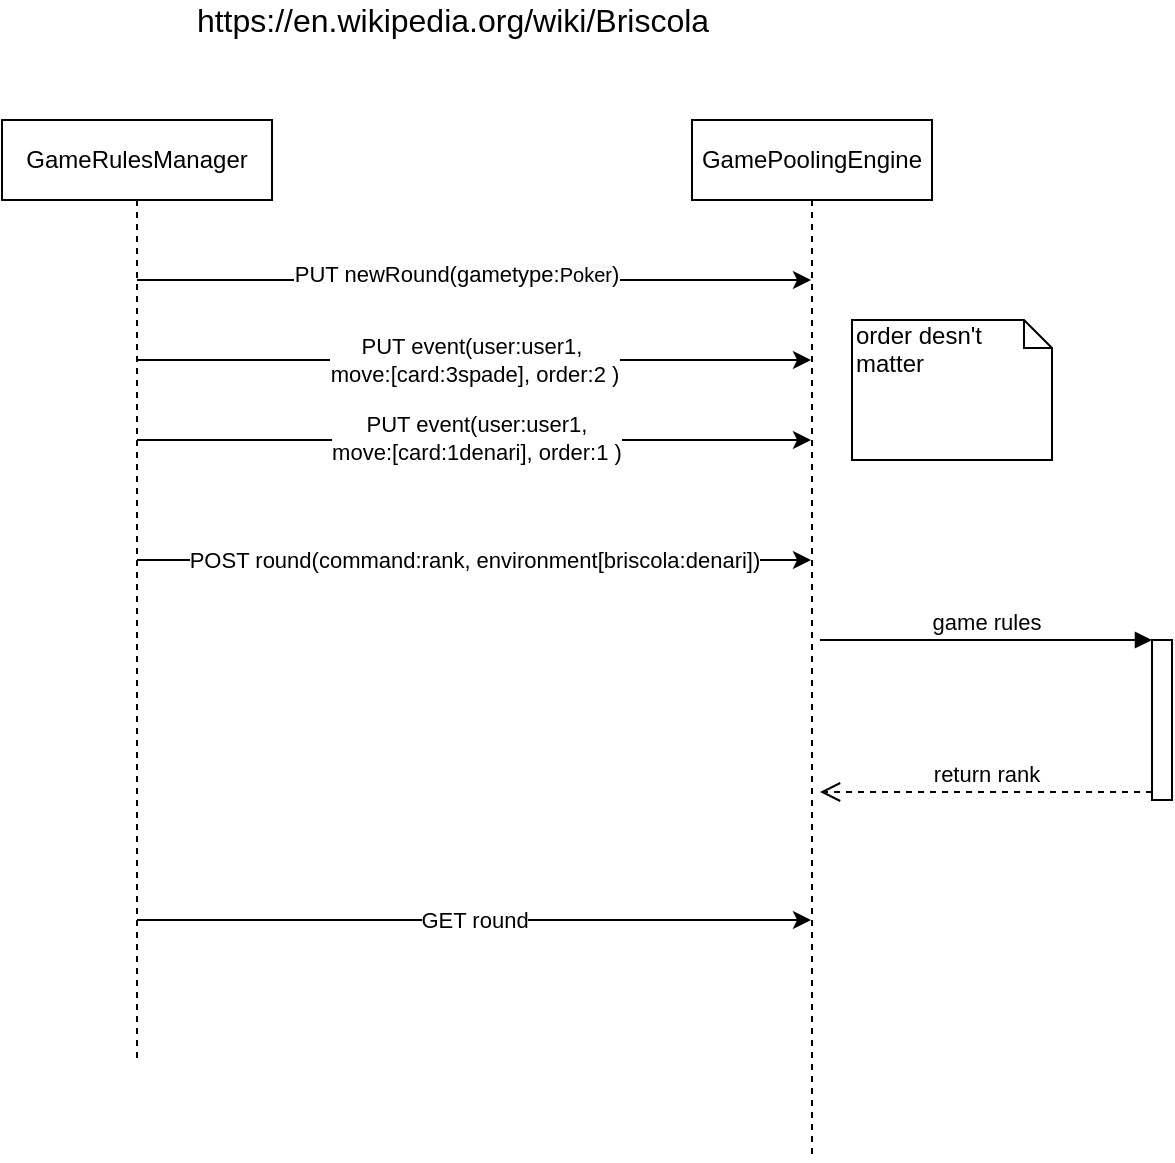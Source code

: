 <mxfile version="13.7.5" type="device"><diagram id="qYKpf0zrZRCaCJvC7M0Z" name="Page-1"><mxGraphModel dx="1343" dy="579" grid="1" gridSize="10" guides="1" tooltips="1" connect="1" arrows="1" fold="1" page="1" pageScale="1" pageWidth="827" pageHeight="1169" math="0" shadow="0"><root><mxCell id="0"/><mxCell id="1" parent="0"/><mxCell id="IRLIU-4GHDnjRGdWgnqE-1" value="&lt;font style=&quot;font-size: 16px&quot;&gt;https://en.wikipedia.org/wiki/Briscola&lt;/font&gt;" style="text;html=1;align=center;verticalAlign=middle;resizable=0;points=[];autosize=1;" vertex="1" parent="1"><mxGeometry x="55" y="60" width="270" height="20" as="geometry"/></mxCell><mxCell id="IRLIU-4GHDnjRGdWgnqE-6" value="PUT event(user:user1,&amp;nbsp;&lt;br&gt;move:[card:3spade], order:2 )" style="edgeStyle=orthogonalEdgeStyle;rounded=0;orthogonalLoop=1;jettySize=auto;html=1;" edge="1" parent="1" source="IRLIU-4GHDnjRGdWgnqE-2" target="IRLIU-4GHDnjRGdWgnqE-4"><mxGeometry relative="1" as="geometry"><Array as="points"><mxPoint x="110" y="240"/><mxPoint x="110" y="240"/></Array></mxGeometry></mxCell><mxCell id="IRLIU-4GHDnjRGdWgnqE-7" style="edgeStyle=orthogonalEdgeStyle;rounded=0;orthogonalLoop=1;jettySize=auto;html=1;" edge="1" parent="1" source="IRLIU-4GHDnjRGdWgnqE-2" target="IRLIU-4GHDnjRGdWgnqE-4"><mxGeometry relative="1" as="geometry"><Array as="points"><mxPoint x="160" y="200"/><mxPoint x="160" y="200"/></Array></mxGeometry></mxCell><mxCell id="IRLIU-4GHDnjRGdWgnqE-8" value="PUT newRound(gametype:&lt;span style=&quot;font-size: 10px ; background-color: rgb(248 , 249 , 250)&quot;&gt;Poker&lt;/span&gt;)" style="edgeLabel;html=1;align=center;verticalAlign=middle;resizable=0;points=[];" vertex="1" connectable="0" parent="IRLIU-4GHDnjRGdWgnqE-7"><mxGeometry x="-0.043" y="4" relative="1" as="geometry"><mxPoint x="-2" y="1" as="offset"/></mxGeometry></mxCell><mxCell id="IRLIU-4GHDnjRGdWgnqE-12" style="edgeStyle=orthogonalEdgeStyle;rounded=0;orthogonalLoop=1;jettySize=auto;html=1;" edge="1" parent="1" source="IRLIU-4GHDnjRGdWgnqE-2" target="IRLIU-4GHDnjRGdWgnqE-4"><mxGeometry relative="1" as="geometry"><mxPoint x="300" y="345" as="targetPoint"/><Array as="points"><mxPoint x="200" y="280"/><mxPoint x="200" y="280"/></Array></mxGeometry></mxCell><mxCell id="IRLIU-4GHDnjRGdWgnqE-13" value="PUT event(user:user1, &lt;br&gt;move:[card:1denari], order:1 )" style="edgeLabel;html=1;align=center;verticalAlign=middle;resizable=0;points=[];" vertex="1" connectable="0" parent="IRLIU-4GHDnjRGdWgnqE-12"><mxGeometry x="0.055" y="9" relative="1" as="geometry"><mxPoint x="-9" y="8" as="offset"/></mxGeometry></mxCell><mxCell id="IRLIU-4GHDnjRGdWgnqE-14" value="GET round" style="edgeStyle=orthogonalEdgeStyle;rounded=0;orthogonalLoop=1;jettySize=auto;html=1;" edge="1" parent="1" source="IRLIU-4GHDnjRGdWgnqE-2" target="IRLIU-4GHDnjRGdWgnqE-4"><mxGeometry relative="1" as="geometry"><Array as="points"><mxPoint x="190" y="520"/><mxPoint x="190" y="520"/></Array></mxGeometry></mxCell><mxCell id="IRLIU-4GHDnjRGdWgnqE-16" value="POST round(command:rank, environment[briscola:denari])" style="edgeStyle=orthogonalEdgeStyle;rounded=0;orthogonalLoop=1;jettySize=auto;html=1;" edge="1" parent="1" source="IRLIU-4GHDnjRGdWgnqE-2" target="IRLIU-4GHDnjRGdWgnqE-4"><mxGeometry relative="1" as="geometry"><Array as="points"><mxPoint x="120" y="340"/><mxPoint x="120" y="340"/></Array></mxGeometry></mxCell><mxCell id="IRLIU-4GHDnjRGdWgnqE-2" value="GameRulesManager" style="shape=umlLifeline;perimeter=lifelinePerimeter;whiteSpace=wrap;html=1;container=1;collapsible=0;recursiveResize=0;outlineConnect=0;" vertex="1" parent="1"><mxGeometry x="-35" y="120" width="135" height="470" as="geometry"/></mxCell><mxCell id="IRLIU-4GHDnjRGdWgnqE-4" value="GamePoolingEngine" style="shape=umlLifeline;perimeter=lifelinePerimeter;whiteSpace=wrap;html=1;container=1;collapsible=0;recursiveResize=0;outlineConnect=0;" vertex="1" parent="1"><mxGeometry x="310" y="120" width="120" height="520" as="geometry"/></mxCell><mxCell id="IRLIU-4GHDnjRGdWgnqE-9" value="" style="html=1;points=[];perimeter=orthogonalPerimeter;" vertex="1" parent="1"><mxGeometry x="540" y="380" width="10" height="80" as="geometry"/></mxCell><mxCell id="IRLIU-4GHDnjRGdWgnqE-10" value="game rules" style="html=1;verticalAlign=bottom;endArrow=block;entryX=0;entryY=0;" edge="1" target="IRLIU-4GHDnjRGdWgnqE-9" parent="1"><mxGeometry relative="1" as="geometry"><mxPoint x="374" y="380" as="sourcePoint"/></mxGeometry></mxCell><mxCell id="IRLIU-4GHDnjRGdWgnqE-11" value="return rank" style="html=1;verticalAlign=bottom;endArrow=open;dashed=1;endSize=8;exitX=0;exitY=0.95;" edge="1" source="IRLIU-4GHDnjRGdWgnqE-9" parent="1"><mxGeometry relative="1" as="geometry"><mxPoint x="374" y="456" as="targetPoint"/></mxGeometry></mxCell><mxCell id="IRLIU-4GHDnjRGdWgnqE-15" value="order desn't matter" style="shape=note;whiteSpace=wrap;html=1;size=14;verticalAlign=top;align=left;spacingTop=-6;" vertex="1" parent="1"><mxGeometry x="390" y="220" width="100" height="70" as="geometry"/></mxCell></root></mxGraphModel></diagram></mxfile>